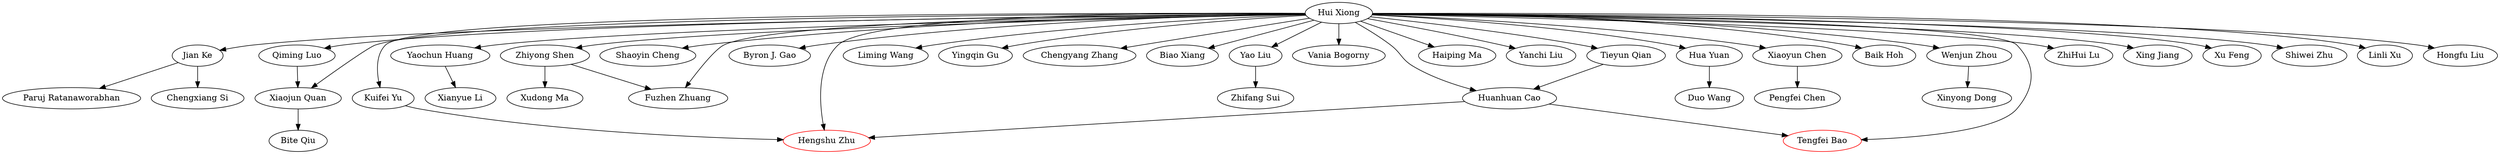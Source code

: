 strict digraph G{
"Zhiyong Shen" -> "Xudong Ma"
"Hui Xiong" -> "Tieyun Qian"
"Jian Ke" -> "Paruj Ratanaworabhan"
"Qiming Luo" -> "Xiaojun Quan"
"Hui Xiong" -> "Kuifei Yu"
"Hui Xiong" -> "Shaoyin Cheng"
"Yaochun Huang" -> "Xianyue Li"
"Hui Xiong" -> "Byron J. Gao"
"Hui Xiong" -> "Qiming Luo"
"Yao Liu" -> "Zhifang Sui"
"Hui Xiong" -> "Liming Wang"
"Hui Xiong" -> "Yingqin Gu"
"Hui Xiong" -> "Chengyang Zhang"
"Hui Xiong" -> "Biao Xiang"
"Hui Xiong" -> "Huanhuan Cao"
"Hui Xiong" -> "Vania Bogorny"
"Hui Xiong" -> "Tengfei Bao"
"Hui Xiong" -> "Haiping Ma"
"Hui Xiong" -> "Yanchi Liu"
"Hua Yuan" -> "Duo Wang"
"Xiaoyun Chen" -> "Pengfei Chen"
"Wenjun Zhou" -> "Xinyong Dong"
"Hui Xiong" -> "Jian Ke"
"Hui Xiong" -> "Baik Hoh"
"Hui Xiong" -> "Yaochun Huang"
"Hui Xiong" -> "Xiaoyun Chen"
"Hui Xiong" -> "Hengshu Zhu"
"Hui Xiong" -> "Fuzhen Zhuang"
"Hui Xiong" -> "ZhiHui Lu"
"Hui Xiong" -> "Zhiyong Shen"
"Kuifei Yu" -> "Hengshu Zhu"
"Zhiyong Shen" -> "Fuzhen Zhuang"
"Tieyun Qian" -> "Huanhuan Cao"
"Hui Xiong" -> "Yao Liu"
"Hui Xiong" -> "Xing Jiang"
"Hui Xiong" -> "Xu Feng"
"Hui Xiong" -> "Wenjun Zhou"
"Hui Xiong" -> "Xiaojun Quan"
"Hui Xiong" -> "Shiwei Zhu"
"Hui Xiong" -> "Hua Yuan"
"Huanhuan Cao" -> "Hengshu Zhu"
"Hui Xiong" -> "Linli Xu"
"Hui Xiong" -> "Hongfu Liu"
"Xiaojun Quan" -> "Bite Qiu"
"Jian Ke" -> "Chengxiang Si"
"Huanhuan Cao" -> "Tengfei Bao"
"Hengshu Zhu" [color = red]"Tengfei Bao" [color = red]}